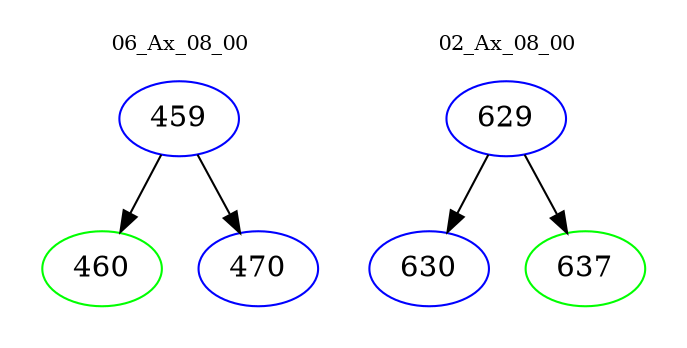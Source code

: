digraph{
subgraph cluster_0 {
color = white
label = "06_Ax_08_00";
fontsize=10;
T0_459 [label="459", color="blue"]
T0_459 -> T0_460 [color="black"]
T0_460 [label="460", color="green"]
T0_459 -> T0_470 [color="black"]
T0_470 [label="470", color="blue"]
}
subgraph cluster_1 {
color = white
label = "02_Ax_08_00";
fontsize=10;
T1_629 [label="629", color="blue"]
T1_629 -> T1_630 [color="black"]
T1_630 [label="630", color="blue"]
T1_629 -> T1_637 [color="black"]
T1_637 [label="637", color="green"]
}
}
